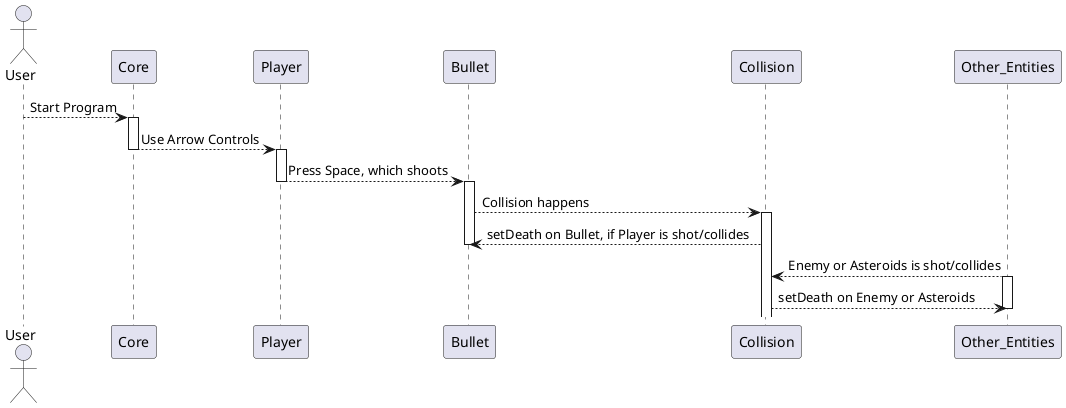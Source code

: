 @startuml
'https://plantuml.com/sequence-diagram

actor User

User --> Core : Start Program
activate Core

Core --> Player : Use Arrow Controls
deactivate Core
activate Player

Player --> Bullet : Press Space, which shoots
deactivate Player
activate Bullet

Bullet --> Collision : Collision happens
activate Collision
Collision --> Bullet : setDeath on Bullet, if Player is shot/collides
deactivate Bullet

Other_Entities --> Collision : Enemy or Asteroids is shot/collides
activate Other_Entities
Collision --> Other_Entities : setDeath on Enemy or Asteroids
deactivate Other_Entities


@enduml